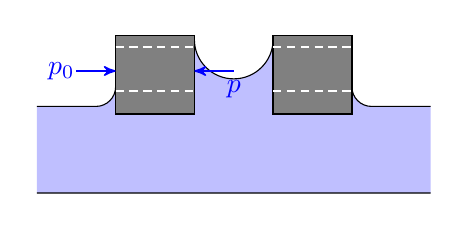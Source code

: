 \usetikzlibrary{%
    decorations.pathreplacing,%
    decorations.pathmorphing,arrows
}
\begin{tikzpicture}
\clip (0,-0.1) rectangle(5,2.1);

\fill[blue!25,draw=black] (-0.1,1.1)--(0.75,1.1) arc(-90:0:0.25)-- (2,1.95) arc(-180:0:0.5)--(4,1.35) arc(-180:-90:0.25)  --(5.1,1.1)--(5.1,0)--(-0.1,0)--cycle;
\draw[semithick,fill=gray] (1,1) rectangle (2,2) (3,1) rectangle(4,2);
\draw[white,densely dashed,thick] (1,1.3)--(2,1.3) (3,1.3)--(4,1.3) (1,1.85)--(2,1.85) (3,1.85)--(4,1.85);
\draw[->,semithick, >=stealth',blue] (0.5,1.55)node[left=-3pt]{$p_0$}--(1,1.55);
\draw[<-,semithick, >=stealth',blue](2,1.55)-- (2.5,1.55) node[below]{$p$};
\end{tikzpicture}